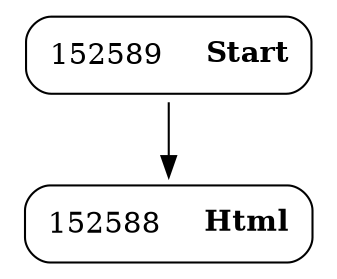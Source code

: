 digraph ast {
node [shape=none];
152588 [label=<<TABLE border='1' cellspacing='0' cellpadding='10' style='rounded' ><TR><TD border='0'>152588</TD><TD border='0'><B>Html</B></TD></TR></TABLE>>];
152589 [label=<<TABLE border='1' cellspacing='0' cellpadding='10' style='rounded' ><TR><TD border='0'>152589</TD><TD border='0'><B>Start</B></TD></TR></TABLE>>];
152589 -> 152588 [weight=2];
}
